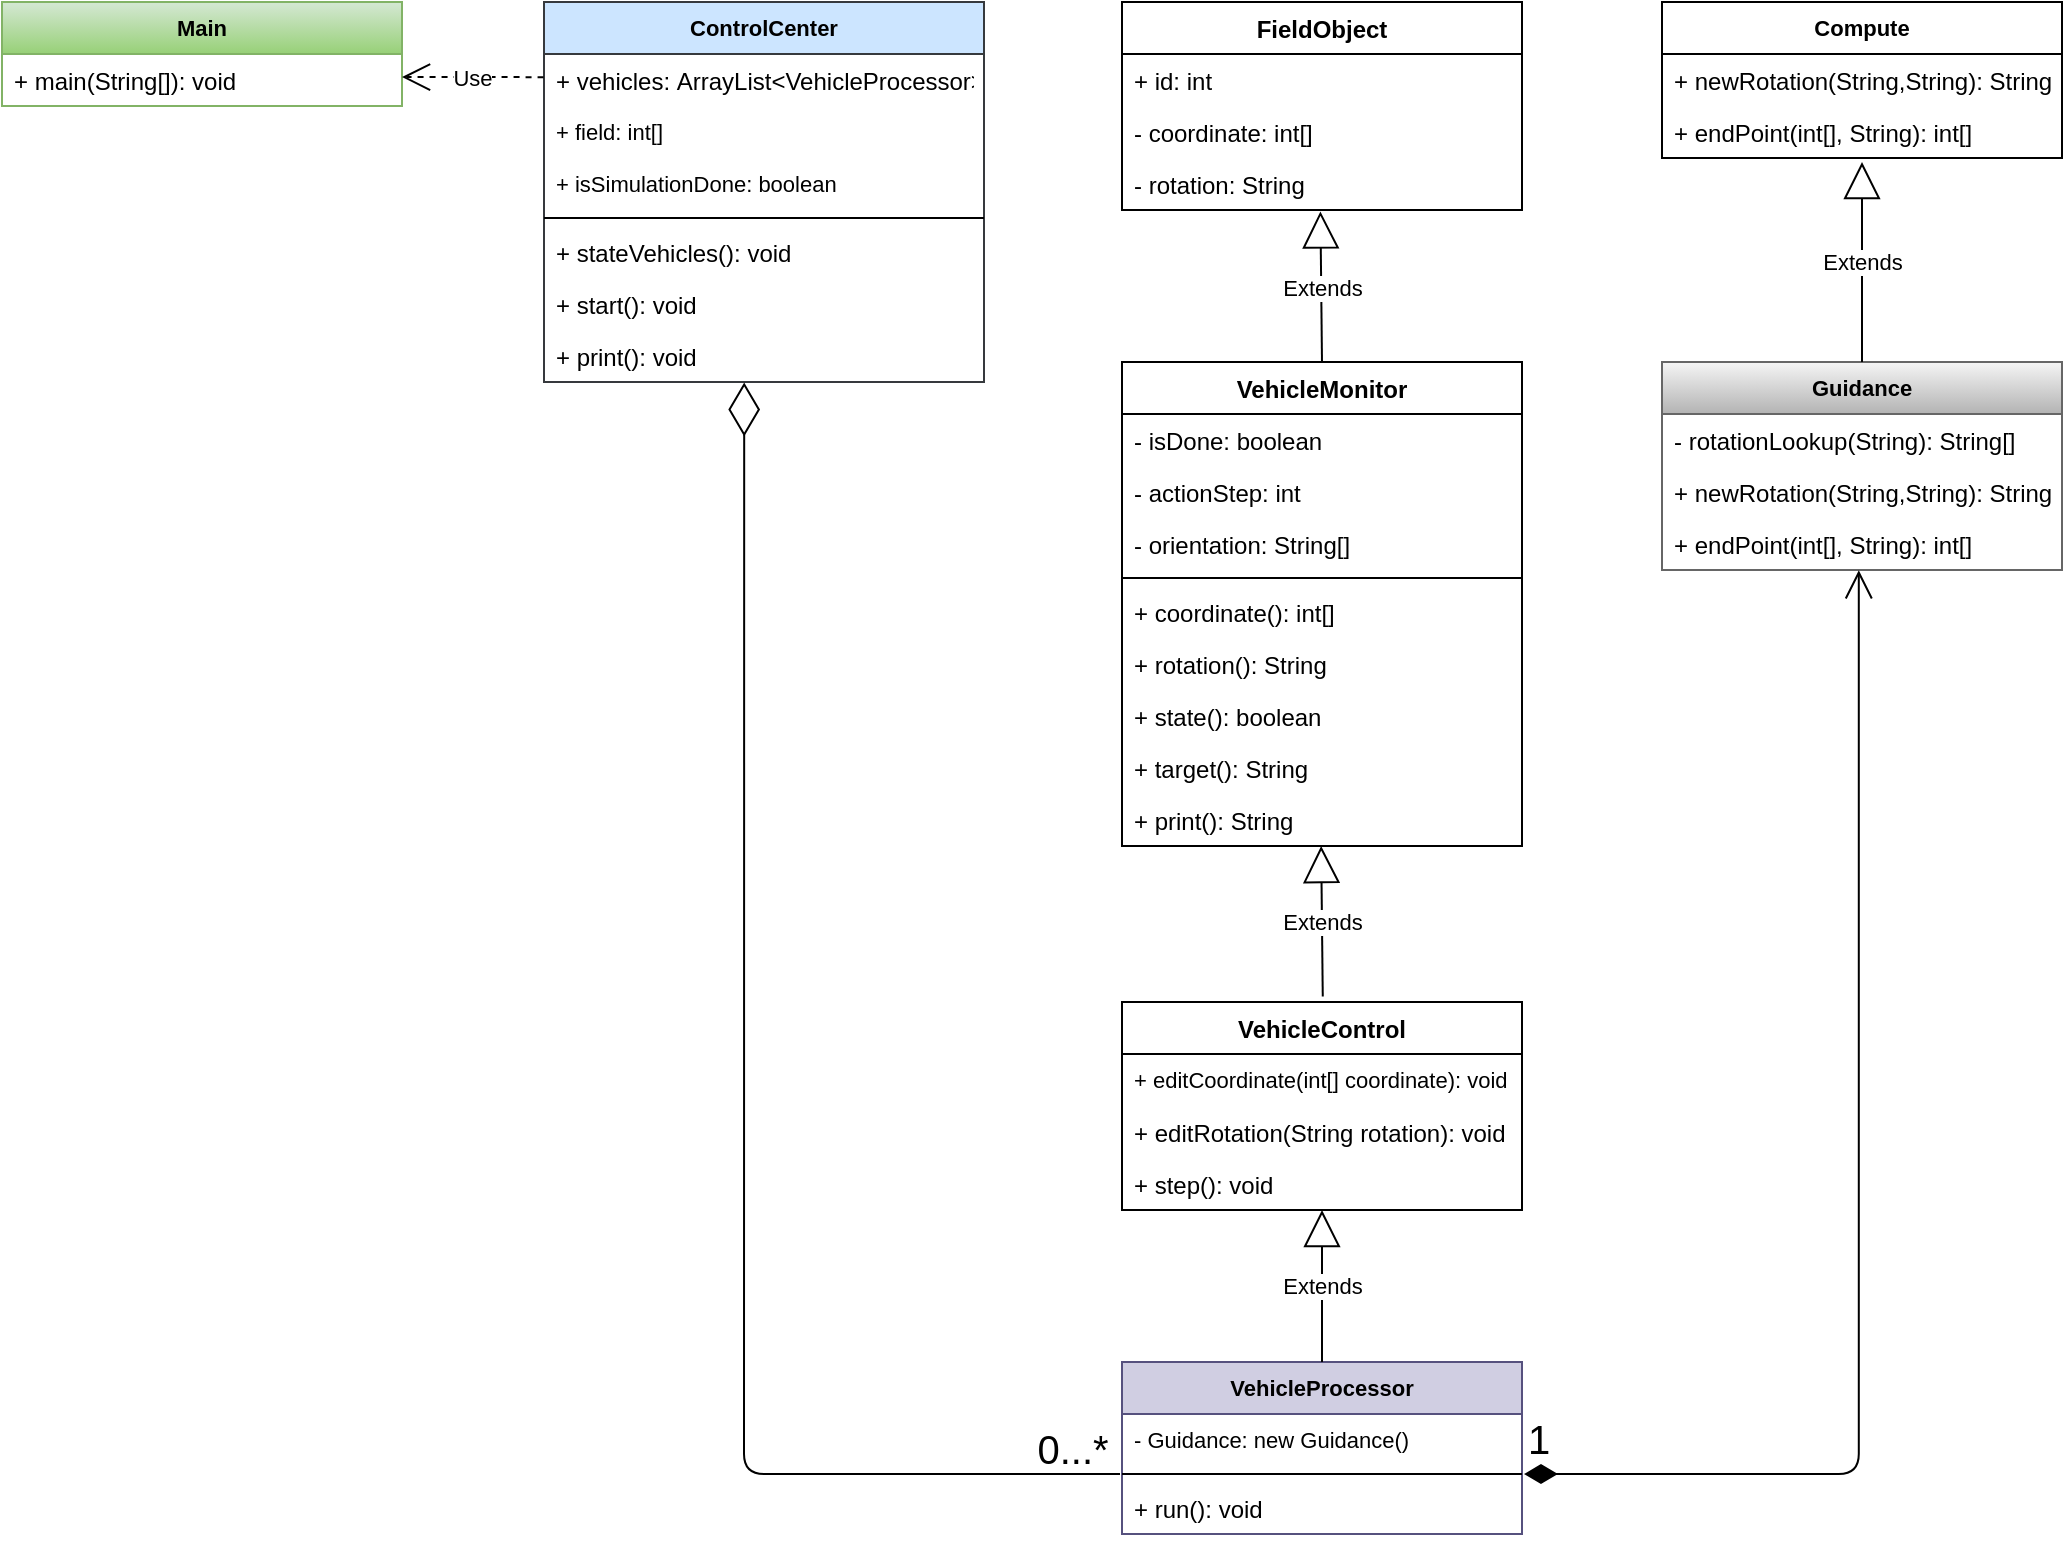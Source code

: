 <mxfile version="14.6.13" type="device"><diagram id="NQTt5VBkXlzRiY5ue-Gy" name="Page-1"><mxGraphModel dx="1473" dy="1051" grid="1" gridSize="10" guides="1" tooltips="1" connect="1" arrows="1" fold="1" page="1" pageScale="1" pageWidth="1100" pageHeight="850" math="0" shadow="0"><root><mxCell id="0"/><mxCell id="1" parent="0"/><mxCell id="r7zHMaQUq-sQWEmUhEH2-6" value="FieldObject" style="swimlane;fontStyle=1;align=center;verticalAlign=top;childLayout=stackLayout;horizontal=1;startSize=26;horizontalStack=0;resizeParent=1;resizeParentMax=0;resizeLast=0;collapsible=1;marginBottom=0;" parent="1" vertex="1"><mxGeometry x="589" y="57" width="200" height="104" as="geometry"><mxRectangle x="150" y="310" width="100" height="26" as="alternateBounds"/></mxGeometry></mxCell><mxCell id="r7zHMaQUq-sQWEmUhEH2-11" value="+ id: int" style="text;strokeColor=none;fillColor=none;align=left;verticalAlign=top;spacingLeft=4;spacingRight=4;overflow=hidden;rotatable=0;points=[[0,0.5],[1,0.5]];portConstraint=eastwest;" parent="r7zHMaQUq-sQWEmUhEH2-6" vertex="1"><mxGeometry y="26" width="200" height="26" as="geometry"/></mxCell><mxCell id="r7zHMaQUq-sQWEmUhEH2-10" value="- coordinate: int[]" style="text;strokeColor=none;fillColor=none;align=left;verticalAlign=top;spacingLeft=4;spacingRight=4;overflow=hidden;rotatable=0;points=[[0,0.5],[1,0.5]];portConstraint=eastwest;" parent="r7zHMaQUq-sQWEmUhEH2-6" vertex="1"><mxGeometry y="52" width="200" height="26" as="geometry"/></mxCell><mxCell id="r7zHMaQUq-sQWEmUhEH2-12" value="- rotation: String" style="text;strokeColor=none;fillColor=none;align=left;verticalAlign=top;spacingLeft=4;spacingRight=4;overflow=hidden;rotatable=0;points=[[0,0.5],[1,0.5]];portConstraint=eastwest;" parent="r7zHMaQUq-sQWEmUhEH2-6" vertex="1"><mxGeometry y="78" width="200" height="26" as="geometry"/></mxCell><mxCell id="r7zHMaQUq-sQWEmUhEH2-13" value="VehicleMonitor" style="swimlane;fontStyle=1;align=center;verticalAlign=top;childLayout=stackLayout;horizontal=1;startSize=26;horizontalStack=0;resizeParent=1;resizeParentMax=0;resizeLast=0;collapsible=1;marginBottom=0;" parent="1" vertex="1"><mxGeometry x="589" y="237" width="200" height="242" as="geometry"/></mxCell><mxCell id="r7zHMaQUq-sQWEmUhEH2-14" value="- isDone: boolean" style="text;strokeColor=none;fillColor=none;align=left;verticalAlign=top;spacingLeft=4;spacingRight=4;overflow=hidden;rotatable=0;points=[[0,0.5],[1,0.5]];portConstraint=eastwest;" parent="r7zHMaQUq-sQWEmUhEH2-13" vertex="1"><mxGeometry y="26" width="200" height="26" as="geometry"/></mxCell><mxCell id="r7zHMaQUq-sQWEmUhEH2-17" value="- actionStep: int" style="text;strokeColor=none;fillColor=none;align=left;verticalAlign=top;spacingLeft=4;spacingRight=4;overflow=hidden;rotatable=0;points=[[0,0.5],[1,0.5]];portConstraint=eastwest;" parent="r7zHMaQUq-sQWEmUhEH2-13" vertex="1"><mxGeometry y="52" width="200" height="26" as="geometry"/></mxCell><mxCell id="r7zHMaQUq-sQWEmUhEH2-18" value="- orientation: String[]" style="text;strokeColor=none;fillColor=none;align=left;verticalAlign=top;spacingLeft=4;spacingRight=4;overflow=hidden;rotatable=0;points=[[0,0.5],[1,0.5]];portConstraint=eastwest;" parent="r7zHMaQUq-sQWEmUhEH2-13" vertex="1"><mxGeometry y="78" width="200" height="26" as="geometry"/></mxCell><mxCell id="r7zHMaQUq-sQWEmUhEH2-15" value="" style="line;strokeWidth=1;fillColor=none;align=left;verticalAlign=middle;spacingTop=-1;spacingLeft=3;spacingRight=3;rotatable=0;labelPosition=right;points=[];portConstraint=eastwest;" parent="r7zHMaQUq-sQWEmUhEH2-13" vertex="1"><mxGeometry y="104" width="200" height="8" as="geometry"/></mxCell><mxCell id="r7zHMaQUq-sQWEmUhEH2-16" value="+ coordinate(): int[]" style="text;strokeColor=none;fillColor=none;align=left;verticalAlign=top;spacingLeft=4;spacingRight=4;overflow=hidden;rotatable=0;points=[[0,0.5],[1,0.5]];portConstraint=eastwest;" parent="r7zHMaQUq-sQWEmUhEH2-13" vertex="1"><mxGeometry y="112" width="200" height="26" as="geometry"/></mxCell><mxCell id="r7zHMaQUq-sQWEmUhEH2-20" value="+ rotation(): String" style="text;strokeColor=none;fillColor=none;align=left;verticalAlign=top;spacingLeft=4;spacingRight=4;overflow=hidden;rotatable=0;points=[[0,0.5],[1,0.5]];portConstraint=eastwest;" parent="r7zHMaQUq-sQWEmUhEH2-13" vertex="1"><mxGeometry y="138" width="200" height="26" as="geometry"/></mxCell><mxCell id="r7zHMaQUq-sQWEmUhEH2-19" value="+ state(): boolean" style="text;strokeColor=none;fillColor=none;align=left;verticalAlign=top;spacingLeft=4;spacingRight=4;overflow=hidden;rotatable=0;points=[[0,0.5],[1,0.5]];portConstraint=eastwest;" parent="r7zHMaQUq-sQWEmUhEH2-13" vertex="1"><mxGeometry y="164" width="200" height="26" as="geometry"/></mxCell><mxCell id="r7zHMaQUq-sQWEmUhEH2-21" value="+ target(): String" style="text;strokeColor=none;fillColor=none;align=left;verticalAlign=top;spacingLeft=4;spacingRight=4;overflow=hidden;rotatable=0;points=[[0,0.5],[1,0.5]];portConstraint=eastwest;" parent="r7zHMaQUq-sQWEmUhEH2-13" vertex="1"><mxGeometry y="190" width="200" height="26" as="geometry"/></mxCell><mxCell id="r7zHMaQUq-sQWEmUhEH2-22" value="+ print(): String" style="text;strokeColor=none;fillColor=none;align=left;verticalAlign=top;spacingLeft=4;spacingRight=4;overflow=hidden;rotatable=0;points=[[0,0.5],[1,0.5]];portConstraint=eastwest;" parent="r7zHMaQUq-sQWEmUhEH2-13" vertex="1"><mxGeometry y="216" width="200" height="26" as="geometry"/></mxCell><mxCell id="r7zHMaQUq-sQWEmUhEH2-23" value="VehicleControl" style="swimlane;fontStyle=1;align=center;verticalAlign=top;childLayout=stackLayout;horizontal=1;startSize=26;horizontalStack=0;resizeParent=1;resizeParentMax=0;resizeLast=0;collapsible=1;marginBottom=0;" parent="1" vertex="1"><mxGeometry x="589" y="557" width="200" height="104" as="geometry"/></mxCell><mxCell id="r7zHMaQUq-sQWEmUhEH2-26" value="+ editCoordinate(int[] coordinate): void" style="text;strokeColor=none;fillColor=none;align=left;verticalAlign=top;spacingLeft=4;spacingRight=4;overflow=hidden;rotatable=0;points=[[0,0.5],[1,0.5]];portConstraint=eastwest;fontSize=11;" parent="r7zHMaQUq-sQWEmUhEH2-23" vertex="1"><mxGeometry y="26" width="200" height="26" as="geometry"/></mxCell><mxCell id="r7zHMaQUq-sQWEmUhEH2-27" value="+ editRotation(String rotation): void" style="text;strokeColor=none;fillColor=none;align=left;verticalAlign=top;spacingLeft=4;spacingRight=4;overflow=hidden;rotatable=0;points=[[0,0.5],[1,0.5]];portConstraint=eastwest;" parent="r7zHMaQUq-sQWEmUhEH2-23" vertex="1"><mxGeometry y="52" width="200" height="26" as="geometry"/></mxCell><mxCell id="r7zHMaQUq-sQWEmUhEH2-28" value="+ step(): void" style="text;strokeColor=none;fillColor=none;align=left;verticalAlign=top;spacingLeft=4;spacingRight=4;overflow=hidden;rotatable=0;points=[[0,0.5],[1,0.5]];portConstraint=eastwest;" parent="r7zHMaQUq-sQWEmUhEH2-23" vertex="1"><mxGeometry y="78" width="200" height="26" as="geometry"/></mxCell><mxCell id="r7zHMaQUq-sQWEmUhEH2-29" value="VehicleProcessor" style="swimlane;fontStyle=1;align=center;verticalAlign=top;childLayout=stackLayout;horizontal=1;startSize=26;horizontalStack=0;resizeParent=1;resizeParentMax=0;resizeLast=0;collapsible=1;marginBottom=0;fontSize=11;fillColor=#d0cee2;strokeColor=#56517e;" parent="1" vertex="1"><mxGeometry x="589" y="737" width="200" height="86" as="geometry"/></mxCell><mxCell id="r7zHMaQUq-sQWEmUhEH2-59" value="- Guidance: new Guidance()" style="text;strokeColor=none;fillColor=none;align=left;verticalAlign=top;spacingLeft=4;spacingRight=4;overflow=hidden;rotatable=0;points=[[0,0.5],[1,0.5]];portConstraint=eastwest;fontSize=11;" parent="r7zHMaQUq-sQWEmUhEH2-29" vertex="1"><mxGeometry y="26" width="200" height="26" as="geometry"/></mxCell><mxCell id="lcfHLrqA27EJ364qChRC-3" value="" style="line;strokeWidth=1;fillColor=none;align=left;verticalAlign=middle;spacingTop=-1;spacingLeft=3;spacingRight=3;rotatable=0;labelPosition=right;points=[];portConstraint=eastwest;" vertex="1" parent="r7zHMaQUq-sQWEmUhEH2-29"><mxGeometry y="52" width="200" height="8" as="geometry"/></mxCell><mxCell id="r7zHMaQUq-sQWEmUhEH2-32" value="+ run(): void" style="text;strokeColor=none;fillColor=none;align=left;verticalAlign=top;spacingLeft=4;spacingRight=4;overflow=hidden;rotatable=0;points=[[0,0.5],[1,0.5]];portConstraint=eastwest;" parent="r7zHMaQUq-sQWEmUhEH2-29" vertex="1"><mxGeometry y="60" width="200" height="26" as="geometry"/></mxCell><mxCell id="r7zHMaQUq-sQWEmUhEH2-33" value="Main" style="swimlane;fontStyle=1;align=center;verticalAlign=top;childLayout=stackLayout;horizontal=1;startSize=26;horizontalStack=0;resizeParent=1;resizeParentMax=0;resizeLast=0;collapsible=1;marginBottom=0;fontSize=11;gradientColor=#97d077;fillColor=#d5e8d4;strokeColor=#82b366;" parent="1" vertex="1"><mxGeometry x="29" y="57" width="200" height="52" as="geometry"/></mxCell><mxCell id="r7zHMaQUq-sQWEmUhEH2-36" value="+ main(String[]): void" style="text;strokeColor=none;fillColor=none;align=left;verticalAlign=top;spacingLeft=4;spacingRight=4;overflow=hidden;rotatable=0;points=[[0,0.5],[1,0.5]];portConstraint=eastwest;" parent="r7zHMaQUq-sQWEmUhEH2-33" vertex="1"><mxGeometry y="26" width="200" height="26" as="geometry"/></mxCell><mxCell id="r7zHMaQUq-sQWEmUhEH2-37" value="Compute" style="swimlane;fontStyle=1;align=center;verticalAlign=top;childLayout=stackLayout;horizontal=1;startSize=26;horizontalStack=0;resizeParent=1;resizeParentMax=0;resizeLast=0;collapsible=1;marginBottom=0;fontSize=11;" parent="1" vertex="1"><mxGeometry x="859" y="57" width="200" height="78" as="geometry"/></mxCell><mxCell id="r7zHMaQUq-sQWEmUhEH2-38" value="+ newRotation(String,String): String" style="text;strokeColor=none;fillColor=none;align=left;verticalAlign=top;spacingLeft=4;spacingRight=4;overflow=hidden;rotatable=0;points=[[0,0.5],[1,0.5]];portConstraint=eastwest;" parent="r7zHMaQUq-sQWEmUhEH2-37" vertex="1"><mxGeometry y="26" width="200" height="26" as="geometry"/></mxCell><mxCell id="r7zHMaQUq-sQWEmUhEH2-40" value="+ endPoint(int[], String): int[]" style="text;strokeColor=none;fillColor=none;align=left;verticalAlign=top;spacingLeft=4;spacingRight=4;overflow=hidden;rotatable=0;points=[[0,0.5],[1,0.5]];portConstraint=eastwest;" parent="r7zHMaQUq-sQWEmUhEH2-37" vertex="1"><mxGeometry y="52" width="200" height="26" as="geometry"/></mxCell><mxCell id="r7zHMaQUq-sQWEmUhEH2-41" value="Guidance" style="swimlane;fontStyle=1;align=center;verticalAlign=top;childLayout=stackLayout;horizontal=1;startSize=26;horizontalStack=0;resizeParent=1;resizeParentMax=0;resizeLast=0;collapsible=1;marginBottom=0;fontSize=11;gradientColor=#b3b3b3;fillColor=#f5f5f5;strokeColor=#666666;" parent="1" vertex="1"><mxGeometry x="859" y="237" width="200" height="104" as="geometry"/></mxCell><mxCell id="r7zHMaQUq-sQWEmUhEH2-42" value="- rotationLookup(String): String[]" style="text;strokeColor=none;fillColor=none;align=left;verticalAlign=top;spacingLeft=4;spacingRight=4;overflow=hidden;rotatable=0;points=[[0,0.5],[1,0.5]];portConstraint=eastwest;" parent="r7zHMaQUq-sQWEmUhEH2-41" vertex="1"><mxGeometry y="26" width="200" height="26" as="geometry"/></mxCell><mxCell id="r7zHMaQUq-sQWEmUhEH2-54" value="+ newRotation(String,String): String" style="text;strokeColor=none;fillColor=none;align=left;verticalAlign=top;spacingLeft=4;spacingRight=4;overflow=hidden;rotatable=0;points=[[0,0.5],[1,0.5]];portConstraint=eastwest;" parent="r7zHMaQUq-sQWEmUhEH2-41" vertex="1"><mxGeometry y="52" width="200" height="26" as="geometry"/></mxCell><mxCell id="r7zHMaQUq-sQWEmUhEH2-55" value="+ endPoint(int[], String): int[]" style="text;strokeColor=none;fillColor=none;align=left;verticalAlign=top;spacingLeft=4;spacingRight=4;overflow=hidden;rotatable=0;points=[[0,0.5],[1,0.5]];portConstraint=eastwest;" parent="r7zHMaQUq-sQWEmUhEH2-41" vertex="1"><mxGeometry y="78" width="200" height="26" as="geometry"/></mxCell><mxCell id="r7zHMaQUq-sQWEmUhEH2-50" value="Extends" style="endArrow=block;endSize=16;endFill=0;html=1;fontSize=11;exitX=0.5;exitY=0;exitDx=0;exitDy=0;entryX=0.496;entryY=1.027;entryDx=0;entryDy=0;entryPerimeter=0;" parent="1" source="r7zHMaQUq-sQWEmUhEH2-13" target="r7zHMaQUq-sQWEmUhEH2-12" edge="1"><mxGeometry width="160" relative="1" as="geometry"><mxPoint x="719" y="177" as="sourcePoint"/><mxPoint x="689" y="167" as="targetPoint"/></mxGeometry></mxCell><mxCell id="r7zHMaQUq-sQWEmUhEH2-52" value="Extends" style="endArrow=block;endSize=16;endFill=0;html=1;fontSize=11;exitX=0.5;exitY=0;exitDx=0;exitDy=0;" parent="1" source="r7zHMaQUq-sQWEmUhEH2-41" edge="1"><mxGeometry width="160" relative="1" as="geometry"><mxPoint x="959.38" y="212.3" as="sourcePoint"/><mxPoint x="959" y="137" as="targetPoint"/></mxGeometry></mxCell><mxCell id="r7zHMaQUq-sQWEmUhEH2-56" value="Extends" style="endArrow=block;endSize=16;endFill=0;html=1;fontSize=11;exitX=0.5;exitY=0;exitDx=0;exitDy=0;entryX=0.496;entryY=1.027;entryDx=0;entryDy=0;entryPerimeter=0;" parent="1" edge="1"><mxGeometry width="160" relative="1" as="geometry"><mxPoint x="689.38" y="554.3" as="sourcePoint"/><mxPoint x="688.58" y="479.002" as="targetPoint"/></mxGeometry></mxCell><mxCell id="r7zHMaQUq-sQWEmUhEH2-57" value="Extends" style="endArrow=block;endSize=16;endFill=0;html=1;fontSize=11;exitX=0.5;exitY=0;exitDx=0;exitDy=0;" parent="1" source="r7zHMaQUq-sQWEmUhEH2-29" edge="1"><mxGeometry width="160" relative="1" as="geometry"><mxPoint x="689" y="727" as="sourcePoint"/><mxPoint x="689" y="661" as="targetPoint"/></mxGeometry></mxCell><mxCell id="r7zHMaQUq-sQWEmUhEH2-60" value="ControlCenter" style="swimlane;fontStyle=1;align=center;verticalAlign=top;childLayout=stackLayout;horizontal=1;startSize=26;horizontalStack=0;resizeParent=1;resizeParentMax=0;resizeLast=0;collapsible=1;marginBottom=0;fontSize=11;fillColor=#cce5ff;strokeColor=#36393d;" parent="1" vertex="1"><mxGeometry x="300" y="57" width="220" height="190" as="geometry"/></mxCell><mxCell id="r7zHMaQUq-sQWEmUhEH2-61" value="+ vehicles: ArrayList&lt;VehicleProcessor&gt;" style="text;strokeColor=none;fillColor=none;align=left;verticalAlign=top;spacingLeft=4;spacingRight=4;overflow=hidden;rotatable=0;points=[[0,0.5],[1,0.5]];portConstraint=eastwest;" parent="r7zHMaQUq-sQWEmUhEH2-60" vertex="1"><mxGeometry y="26" width="220" height="26" as="geometry"/></mxCell><mxCell id="r7zHMaQUq-sQWEmUhEH2-64" value="+ field: int[]" style="text;strokeColor=none;fillColor=none;align=left;verticalAlign=top;spacingLeft=4;spacingRight=4;overflow=hidden;rotatable=0;points=[[0,0.5],[1,0.5]];portConstraint=eastwest;fontSize=11;" parent="r7zHMaQUq-sQWEmUhEH2-60" vertex="1"><mxGeometry y="52" width="220" height="26" as="geometry"/></mxCell><mxCell id="r7zHMaQUq-sQWEmUhEH2-65" value="+ isSimulationDone: boolean" style="text;strokeColor=none;fillColor=none;align=left;verticalAlign=top;spacingLeft=4;spacingRight=4;overflow=hidden;rotatable=0;points=[[0,0.5],[1,0.5]];portConstraint=eastwest;fontSize=11;" parent="r7zHMaQUq-sQWEmUhEH2-60" vertex="1"><mxGeometry y="78" width="220" height="26" as="geometry"/></mxCell><mxCell id="r7zHMaQUq-sQWEmUhEH2-62" value="" style="line;strokeWidth=1;fillColor=none;align=left;verticalAlign=middle;spacingTop=-1;spacingLeft=3;spacingRight=3;rotatable=0;labelPosition=right;points=[];portConstraint=eastwest;" parent="r7zHMaQUq-sQWEmUhEH2-60" vertex="1"><mxGeometry y="104" width="220" height="8" as="geometry"/></mxCell><mxCell id="r7zHMaQUq-sQWEmUhEH2-63" value="+ stateVehicles(): void" style="text;strokeColor=none;fillColor=none;align=left;verticalAlign=top;spacingLeft=4;spacingRight=4;overflow=hidden;rotatable=0;points=[[0,0.5],[1,0.5]];portConstraint=eastwest;" parent="r7zHMaQUq-sQWEmUhEH2-60" vertex="1"><mxGeometry y="112" width="220" height="26" as="geometry"/></mxCell><mxCell id="r7zHMaQUq-sQWEmUhEH2-66" value="+ start(): void" style="text;strokeColor=none;fillColor=none;align=left;verticalAlign=top;spacingLeft=4;spacingRight=4;overflow=hidden;rotatable=0;points=[[0,0.5],[1,0.5]];portConstraint=eastwest;" parent="r7zHMaQUq-sQWEmUhEH2-60" vertex="1"><mxGeometry y="138" width="220" height="26" as="geometry"/></mxCell><mxCell id="r7zHMaQUq-sQWEmUhEH2-67" value="+ print(): void" style="text;strokeColor=none;fillColor=none;align=left;verticalAlign=top;spacingLeft=4;spacingRight=4;overflow=hidden;rotatable=0;points=[[0,0.5],[1,0.5]];portConstraint=eastwest;" parent="r7zHMaQUq-sQWEmUhEH2-60" vertex="1"><mxGeometry y="164" width="220" height="26" as="geometry"/></mxCell><mxCell id="r7zHMaQUq-sQWEmUhEH2-87" value="1" style="endArrow=open;html=1;endSize=12;startArrow=diamondThin;startSize=14;startFill=1;edgeStyle=orthogonalEdgeStyle;align=left;verticalAlign=bottom;fontSize=20;entryX=0.492;entryY=1.004;entryDx=0;entryDy=0;entryPerimeter=0;" parent="1" target="r7zHMaQUq-sQWEmUhEH2-55" edge="1"><mxGeometry x="-1" y="3" relative="1" as="geometry"><mxPoint x="790" y="793" as="sourcePoint"/><mxPoint x="957.6" y="343.286" as="targetPoint"/><Array as="points"><mxPoint x="957" y="793"/></Array></mxGeometry></mxCell><mxCell id="r7zHMaQUq-sQWEmUhEH2-89" value="0...*" style="text;html=1;align=center;verticalAlign=middle;resizable=0;points=[];autosize=1;strokeColor=none;fontSize=20;" parent="1" vertex="1"><mxGeometry x="539" y="765" width="50" height="30" as="geometry"/></mxCell><mxCell id="lcfHLrqA27EJ364qChRC-1" value="" style="endArrow=diamondThin;endFill=0;endSize=24;html=1;entryX=0.455;entryY=1.01;entryDx=0;entryDy=0;entryPerimeter=0;" edge="1" parent="1" target="r7zHMaQUq-sQWEmUhEH2-67"><mxGeometry width="160" relative="1" as="geometry"><mxPoint x="588" y="793" as="sourcePoint"/><mxPoint x="400" y="249" as="targetPoint"/><Array as="points"><mxPoint x="400" y="793"/></Array></mxGeometry></mxCell><mxCell id="lcfHLrqA27EJ364qChRC-2" value="Use" style="endArrow=open;endSize=12;dashed=1;html=1;entryX=1;entryY=0.443;entryDx=0;entryDy=0;entryPerimeter=0;exitX=-0.001;exitY=0.445;exitDx=0;exitDy=0;exitPerimeter=0;" edge="1" parent="1" source="r7zHMaQUq-sQWEmUhEH2-61" target="r7zHMaQUq-sQWEmUhEH2-36"><mxGeometry width="160" relative="1" as="geometry"><mxPoint x="300" y="103" as="sourcePoint"/><mxPoint x="250" y="257" as="targetPoint"/></mxGeometry></mxCell></root></mxGraphModel></diagram></mxfile>